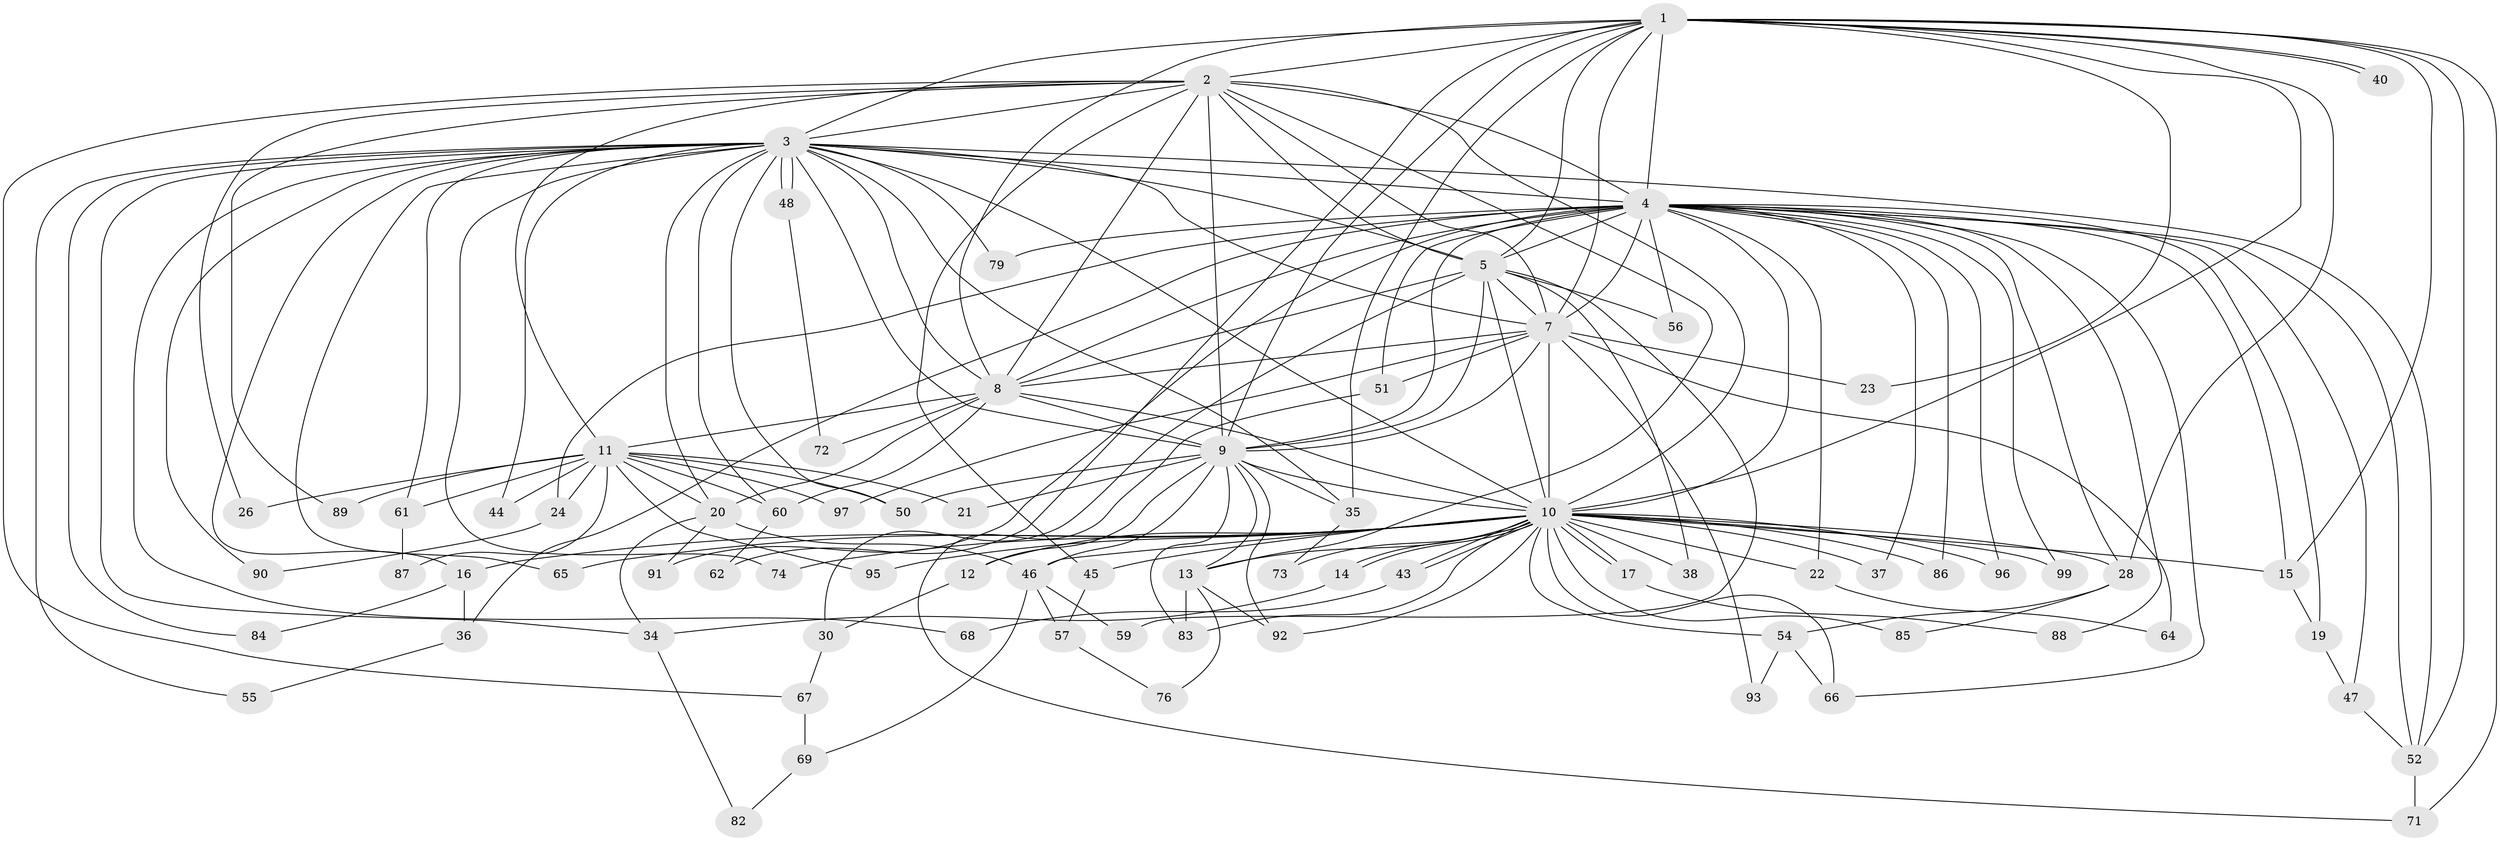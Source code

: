 // original degree distribution, {19: 0.02, 17: 0.01, 24: 0.01, 14: 0.02, 15: 0.02, 23: 0.01, 16: 0.01, 37: 0.01, 3: 0.28, 6: 0.02, 4: 0.07, 2: 0.49, 5: 0.03}
// Generated by graph-tools (version 1.1) at 2025/38/02/21/25 10:38:52]
// undirected, 76 vertices, 185 edges
graph export_dot {
graph [start="1"]
  node [color=gray90,style=filled];
  1 [super="+77"];
  2 [super="+33"];
  3 [super="+29"];
  4 [super="+6"];
  5 [super="+58"];
  7 [super="+53"];
  8 [super="+18"];
  9 [super="+25"];
  10 [super="+39"];
  11 [super="+32"];
  12;
  13;
  14;
  15 [super="+31"];
  16;
  17;
  19;
  20 [super="+27"];
  21;
  22;
  23;
  24;
  26;
  28 [super="+42"];
  30;
  34 [super="+41"];
  35 [super="+70"];
  36;
  37;
  38;
  40;
  43;
  44;
  45;
  46 [super="+49"];
  47 [super="+78"];
  48;
  50 [super="+81"];
  51;
  52 [super="+80"];
  54;
  55;
  56 [super="+63"];
  57;
  59;
  60 [super="+75"];
  61;
  62;
  64;
  65;
  66 [super="+94"];
  67;
  68;
  69;
  71;
  72;
  73;
  74;
  76;
  79;
  82;
  83 [super="+100"];
  84;
  85;
  86;
  87;
  88;
  89;
  90;
  91;
  92 [super="+98"];
  93;
  95;
  96;
  97;
  99;
  1 -- 2;
  1 -- 3;
  1 -- 4 [weight=2];
  1 -- 5 [weight=2];
  1 -- 7;
  1 -- 8;
  1 -- 9;
  1 -- 10;
  1 -- 15;
  1 -- 23;
  1 -- 28;
  1 -- 35;
  1 -- 40;
  1 -- 40;
  1 -- 52;
  1 -- 62;
  1 -- 71;
  2 -- 3;
  2 -- 4 [weight=2];
  2 -- 5;
  2 -- 7 [weight=2];
  2 -- 8;
  2 -- 9;
  2 -- 10;
  2 -- 11 [weight=2];
  2 -- 13;
  2 -- 26;
  2 -- 45;
  2 -- 67;
  2 -- 89;
  3 -- 4 [weight=3];
  3 -- 5;
  3 -- 7;
  3 -- 8;
  3 -- 9;
  3 -- 10;
  3 -- 16;
  3 -- 20;
  3 -- 34;
  3 -- 35;
  3 -- 44;
  3 -- 48;
  3 -- 48;
  3 -- 55;
  3 -- 61;
  3 -- 65;
  3 -- 68;
  3 -- 74;
  3 -- 84;
  3 -- 90;
  3 -- 50;
  3 -- 60;
  3 -- 79;
  3 -- 52;
  4 -- 5 [weight=2];
  4 -- 7 [weight=2];
  4 -- 8 [weight=2];
  4 -- 9 [weight=2];
  4 -- 10 [weight=2];
  4 -- 22;
  4 -- 36;
  4 -- 47;
  4 -- 88;
  4 -- 96;
  4 -- 15;
  4 -- 79;
  4 -- 19;
  4 -- 86;
  4 -- 24;
  4 -- 91;
  4 -- 99;
  4 -- 37;
  4 -- 51;
  4 -- 52;
  4 -- 56;
  4 -- 66;
  4 -- 28;
  5 -- 7;
  5 -- 8;
  5 -- 9;
  5 -- 10;
  5 -- 30;
  5 -- 38;
  5 -- 56 [weight=2];
  5 -- 59;
  7 -- 8;
  7 -- 9;
  7 -- 10 [weight=2];
  7 -- 23;
  7 -- 51;
  7 -- 64;
  7 -- 93;
  7 -- 97;
  8 -- 9 [weight=3];
  8 -- 10;
  8 -- 11;
  8 -- 20;
  8 -- 60;
  8 -- 72;
  9 -- 10;
  9 -- 12;
  9 -- 13;
  9 -- 21;
  9 -- 92;
  9 -- 50;
  9 -- 46;
  9 -- 35;
  9 -- 83;
  10 -- 12;
  10 -- 14;
  10 -- 14;
  10 -- 16;
  10 -- 17;
  10 -- 17;
  10 -- 22;
  10 -- 28;
  10 -- 37;
  10 -- 38;
  10 -- 43;
  10 -- 43;
  10 -- 45;
  10 -- 46;
  10 -- 54;
  10 -- 65;
  10 -- 66;
  10 -- 73;
  10 -- 74;
  10 -- 83;
  10 -- 85;
  10 -- 86;
  10 -- 92;
  10 -- 95;
  10 -- 96;
  10 -- 99;
  10 -- 13;
  10 -- 15;
  11 -- 21;
  11 -- 24;
  11 -- 26;
  11 -- 44;
  11 -- 50;
  11 -- 87;
  11 -- 89;
  11 -- 95;
  11 -- 97;
  11 -- 61;
  11 -- 60;
  11 -- 20;
  12 -- 30;
  13 -- 76;
  13 -- 83;
  13 -- 92;
  14 -- 34;
  15 -- 19;
  16 -- 36;
  16 -- 84;
  17 -- 88;
  19 -- 47;
  20 -- 34;
  20 -- 91;
  20 -- 46;
  22 -- 64;
  24 -- 90;
  28 -- 85;
  28 -- 54;
  30 -- 67;
  34 -- 82;
  35 -- 73;
  36 -- 55;
  43 -- 68;
  45 -- 57;
  46 -- 57;
  46 -- 59;
  46 -- 69;
  47 -- 52;
  48 -- 72;
  51 -- 71;
  52 -- 71;
  54 -- 66;
  54 -- 93;
  57 -- 76;
  60 -- 62;
  61 -- 87;
  67 -- 69;
  69 -- 82;
}
